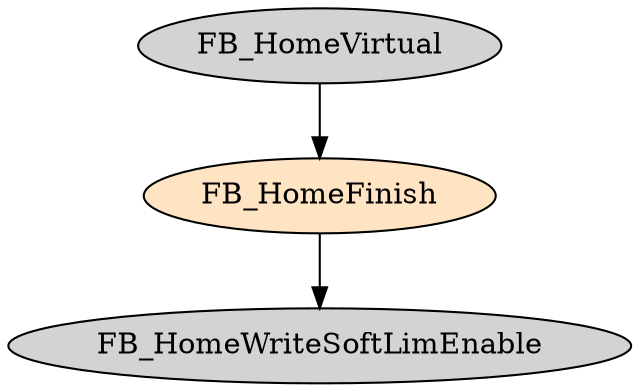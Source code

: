 digraph FB_HomeFinish {
     node [style=filled]
    FB_HomeFinish [fillcolor = bisque];
    FB_HomeFinish -> FB_HomeWriteSoftLimEnable;
    FB_HomeVirtual -> FB_HomeFinish;
}
